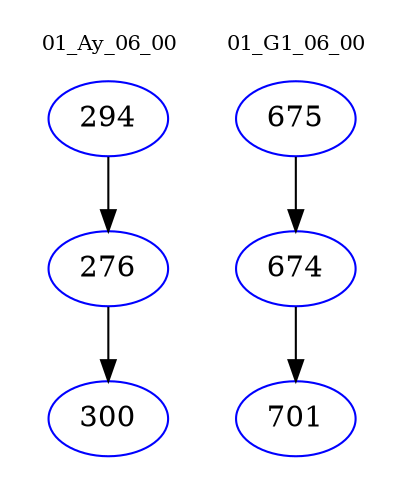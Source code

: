 digraph{
subgraph cluster_0 {
color = white
label = "01_Ay_06_00";
fontsize=10;
T0_294 [label="294", color="blue"]
T0_294 -> T0_276 [color="black"]
T0_276 [label="276", color="blue"]
T0_276 -> T0_300 [color="black"]
T0_300 [label="300", color="blue"]
}
subgraph cluster_1 {
color = white
label = "01_G1_06_00";
fontsize=10;
T1_675 [label="675", color="blue"]
T1_675 -> T1_674 [color="black"]
T1_674 [label="674", color="blue"]
T1_674 -> T1_701 [color="black"]
T1_701 [label="701", color="blue"]
}
}
